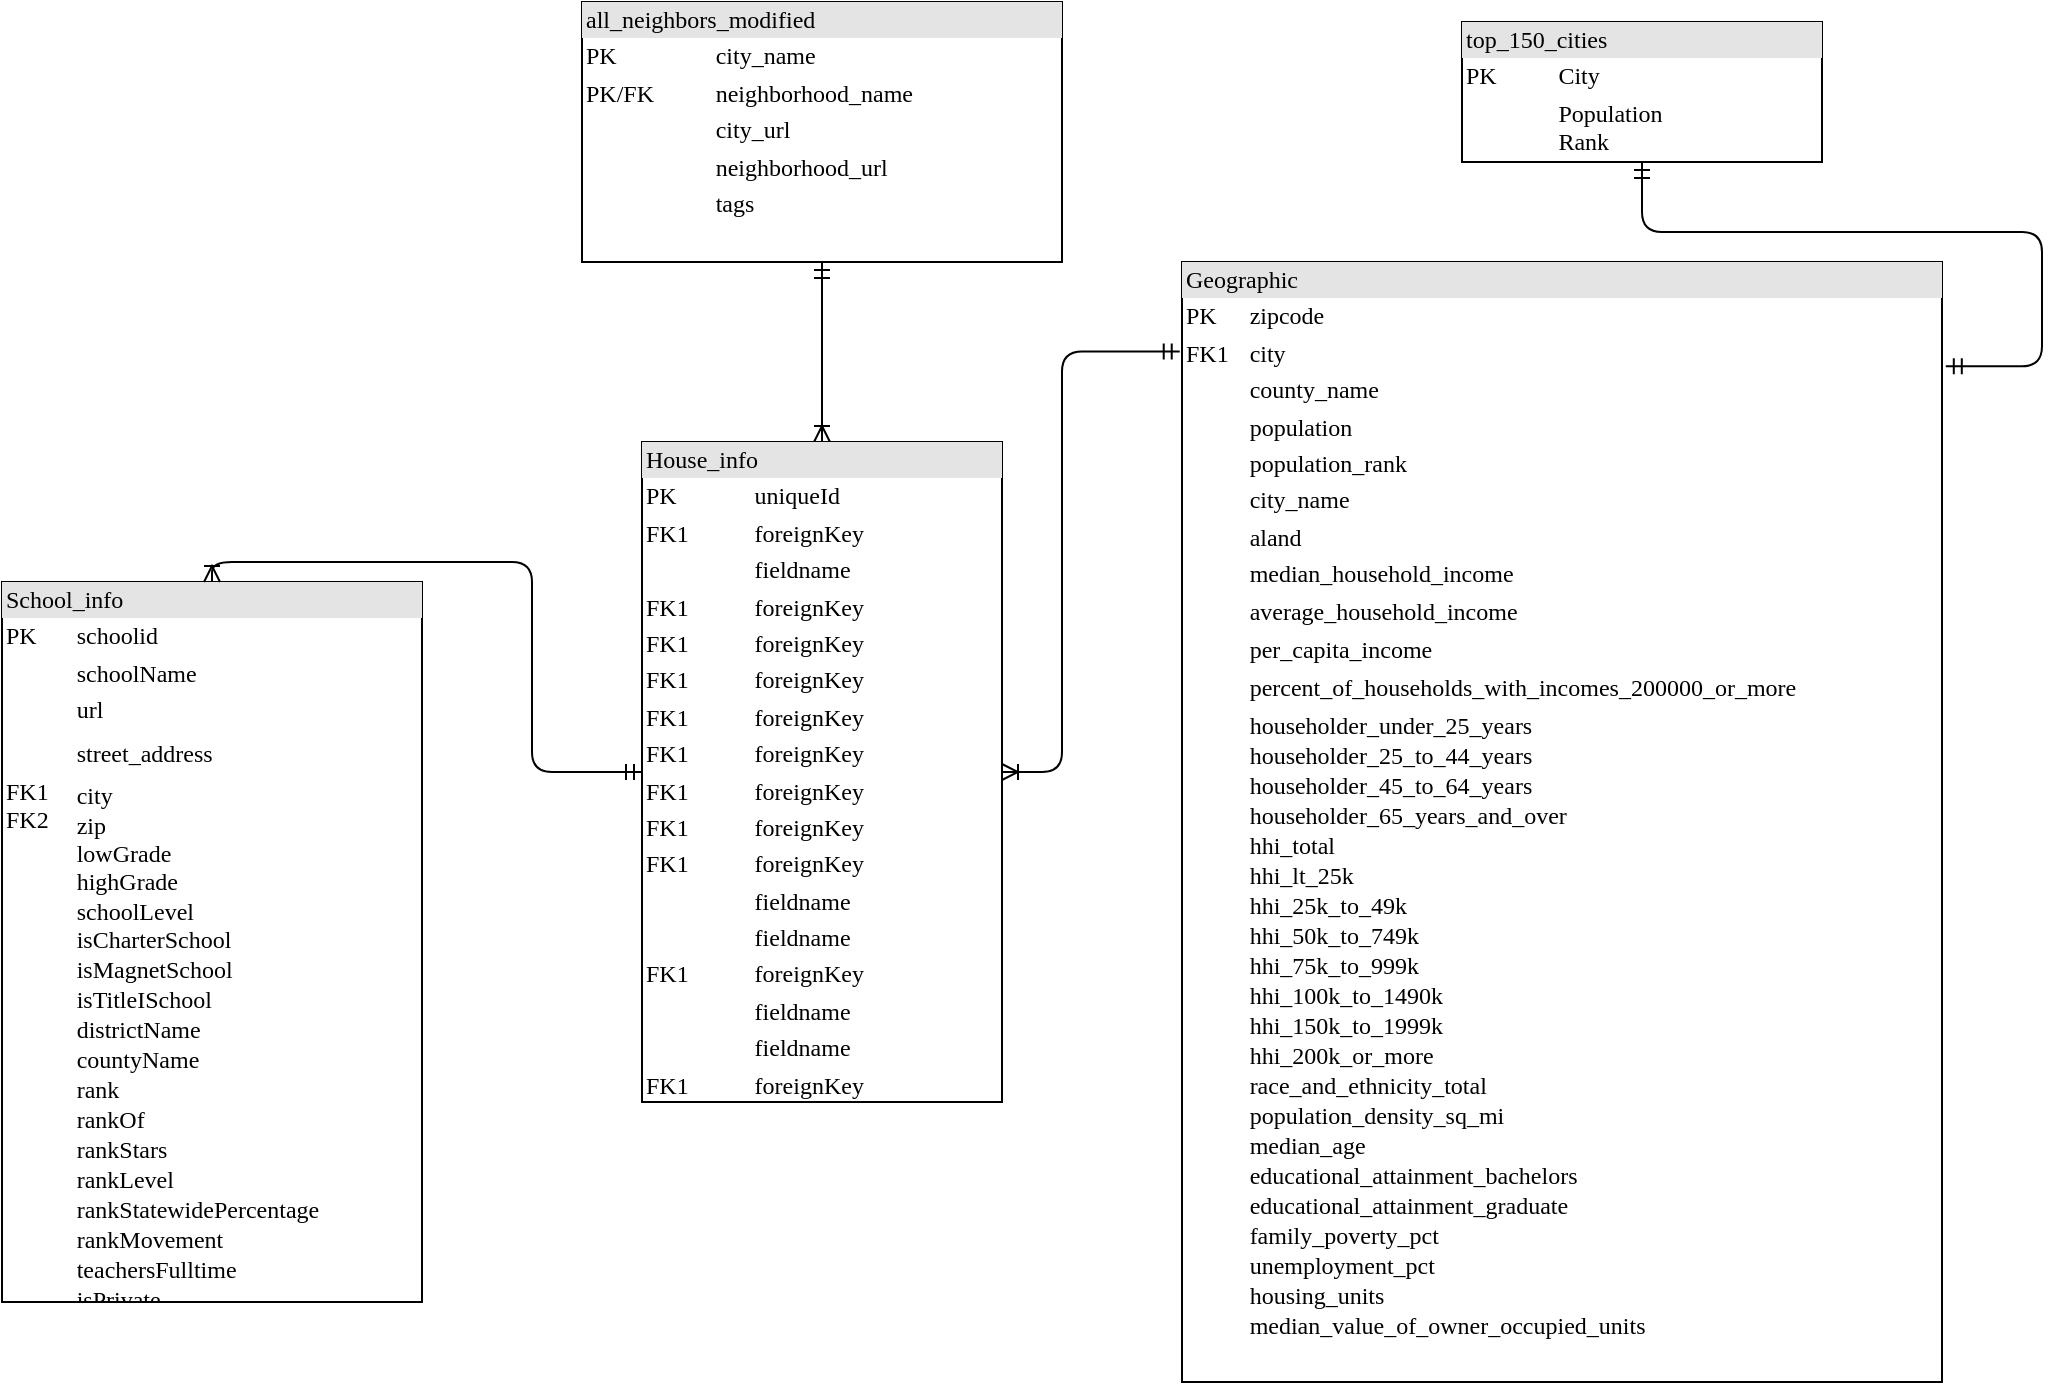 <mxfile version="14.5.8" type="github">
  <diagram name="Page-1" id="2ca16b54-16f6-2749-3443-fa8db7711227">
    <mxGraphModel dx="357" dy="842" grid="1" gridSize="10" guides="1" tooltips="1" connect="1" arrows="1" fold="1" page="1" pageScale="1" pageWidth="1100" pageHeight="850" background="#ffffff" math="0" shadow="0">
      <root>
        <mxCell id="0" />
        <mxCell id="1" parent="0" />
        <mxCell id="2ed32ef02a7f4228-18" style="edgeStyle=orthogonalEdgeStyle;html=1;entryX=0.5;entryY=0;labelBackgroundColor=none;startArrow=ERmandOne;endArrow=ERoneToMany;fontFamily=Verdana;fontSize=12;align=left;" parent="1" source="2ed32ef02a7f4228-2" target="2ed32ef02a7f4228-8" edge="1">
          <mxGeometry relative="1" as="geometry" />
        </mxCell>
        <mxCell id="2ed32ef02a7f4228-20" style="edgeStyle=orthogonalEdgeStyle;html=1;labelBackgroundColor=none;startArrow=ERmandOne;endArrow=ERmandOne;fontFamily=Verdana;fontSize=12;align=left;startFill=0;endFill=0;entryX=1.005;entryY=0.093;entryDx=0;entryDy=0;entryPerimeter=0;" parent="1" source="2ed32ef02a7f4228-11" target="2ed32ef02a7f4228-10" edge="1">
          <mxGeometry relative="1" as="geometry">
            <Array as="points">
              <mxPoint x="920" y="195" />
              <mxPoint x="1120" y="195" />
              <mxPoint x="1120" y="262" />
            </Array>
          </mxGeometry>
        </mxCell>
        <mxCell id="2ed32ef02a7f4228-2" value="&lt;div style=&quot;box-sizing: border-box ; width: 100% ; background: #e4e4e4 ; padding: 2px&quot;&gt;all_neighbors_modified&lt;/div&gt;&lt;table style=&quot;width: 100% ; font-size: 1em&quot; cellpadding=&quot;2&quot; cellspacing=&quot;0&quot;&gt;&lt;tbody&gt;&lt;tr&gt;&lt;td&gt;PK&lt;/td&gt;&lt;td&gt;city_name&lt;/td&gt;&lt;/tr&gt;&lt;tr&gt;&lt;td&gt;PK/FK&lt;/td&gt;&lt;td&gt;neighborhood_name&lt;/td&gt;&lt;/tr&gt;&lt;tr&gt;&lt;td&gt;&lt;/td&gt;&lt;td&gt;city_url&lt;/td&gt;&lt;/tr&gt;&lt;tr&gt;&lt;td&gt;&lt;br&gt;&lt;/td&gt;&lt;td&gt;neighborhood_url&lt;br&gt;&lt;/td&gt;&lt;/tr&gt;&lt;tr&gt;&lt;td&gt;&lt;br&gt;&lt;/td&gt;&lt;td&gt;tags&lt;br&gt;&lt;/td&gt;&lt;/tr&gt;&lt;tr&gt;&lt;td&gt;&lt;br&gt;&lt;/td&gt;&lt;td&gt;&lt;br&gt;&lt;/td&gt;&lt;/tr&gt;&lt;/tbody&gt;&lt;/table&gt;" style="verticalAlign=top;align=left;overflow=fill;html=1;rounded=0;shadow=0;comic=0;labelBackgroundColor=none;strokeWidth=1;fontFamily=Verdana;fontSize=12" parent="1" vertex="1">
          <mxGeometry x="390" y="80" width="240" height="130" as="geometry" />
        </mxCell>
        <mxCell id="2ed32ef02a7f4228-7" value="&lt;div style=&quot;box-sizing: border-box ; width: 100% ; background-color: rgb(228 , 228 , 228) ; padding: 2px&quot;&gt;&lt;font style=&quot;font-size: 12px&quot;&gt;School_info&lt;/font&gt;&lt;/div&gt;&lt;table style=&quot;width: 100%&quot; cellpadding=&quot;2&quot; cellspacing=&quot;0&quot;&gt;&lt;tbody&gt;&lt;tr&gt;&lt;td&gt;&lt;font style=&quot;font-size: 12px&quot;&gt;PK&lt;/font&gt;&lt;/td&gt;&lt;td&gt;&lt;font style=&quot;font-size: 12px&quot;&gt;schoolid&lt;/font&gt;&lt;/td&gt;&lt;/tr&gt;&lt;tr&gt;&lt;td&gt;&lt;font style=&quot;font-size: 12px&quot;&gt;&lt;br&gt;&lt;/font&gt;&lt;/td&gt;&lt;td&gt;&lt;font style=&quot;font-size: 12px&quot;&gt;schoolName&lt;br&gt;&lt;/font&gt;&lt;/td&gt;&lt;/tr&gt;&lt;tr&gt;&lt;td&gt;&lt;/td&gt;&lt;td&gt;&lt;font style=&quot;font-size: 12px&quot;&gt;url&lt;/font&gt;&lt;/td&gt;&lt;/tr&gt;&lt;tr&gt;&lt;td&gt;&lt;font style=&quot;font-size: 12px&quot;&gt;&lt;br&gt;&lt;/font&gt;&lt;/td&gt;&lt;td&gt;&lt;p style=&quot;margin: 0px ; font-stretch: normal ; line-height: normal ; font-family: &amp;#34;helvetica neue&amp;#34;&quot;&gt;&lt;font face=&quot;Verdana&quot; style=&quot;font-size: 12px&quot;&gt;street_address&lt;/font&gt;&lt;/p&gt;&lt;/td&gt;&lt;/tr&gt;&lt;tr&gt;&lt;td&gt;&lt;font style=&quot;font-size: 12px&quot;&gt;FK1&lt;br&gt;FK2&lt;br&gt;&lt;br&gt;&lt;br&gt;&lt;br&gt;&lt;br&gt;&lt;br&gt;&lt;br&gt;&lt;br&gt;&lt;br&gt;&lt;br&gt;&lt;br&gt;&lt;br&gt;&lt;br&gt;&lt;br&gt;&lt;br&gt;&lt;br&gt;&lt;br&gt;&lt;br&gt;&lt;br&gt;&lt;br&gt;&lt;/font&gt;&lt;/td&gt;&lt;td&gt;&lt;font style=&quot;font-size: 12px&quot;&gt;city&lt;br&gt;zip&lt;br&gt;lowGrade&lt;br&gt;highGrade&lt;br&gt;schoolLevel&lt;br&gt;&lt;p style=&quot;margin: 0px ; font-stretch: normal ; line-height: normal&quot;&gt;isCharterSchool&lt;/p&gt;&lt;p style=&quot;margin: 0px ; font-stretch: normal ; line-height: normal&quot;&gt;isMagnetSchool&lt;/p&gt;&lt;p style=&quot;margin: 0px ; font-stretch: normal ; line-height: normal&quot;&gt;isTitleISchool&lt;/p&gt;&lt;p style=&quot;margin: 0px ; font-stretch: normal ; line-height: normal&quot;&gt;districtName&lt;/p&gt;&lt;p style=&quot;margin: 0px ; font-stretch: normal ; line-height: normal&quot;&gt;countyName&lt;/p&gt;&lt;p style=&quot;margin: 0px ; font-stretch: normal ; line-height: normal&quot;&gt;rank&lt;/p&gt;&lt;p style=&quot;margin: 0px ; font-stretch: normal ; line-height: normal&quot;&gt;rankOf&lt;/p&gt;&lt;p style=&quot;margin: 0px ; font-stretch: normal ; line-height: normal&quot;&gt;rankStars&lt;/p&gt;&lt;p style=&quot;margin: 0px ; font-stretch: normal ; line-height: normal&quot;&gt;rankLevel&lt;/p&gt;&lt;p style=&quot;margin: 0px ; font-stretch: normal ; line-height: normal&quot;&gt;rankStatewidePercentage&lt;/p&gt;&lt;p style=&quot;margin: 0px ; font-stretch: normal ; line-height: normal&quot;&gt;rankMovement&lt;/p&gt;&lt;p style=&quot;margin: 0px ; font-stretch: normal ; line-height: normal&quot;&gt;teachersFulltime&lt;/p&gt;&lt;p style=&quot;margin: 0px ; font-stretch: normal ; line-height: normal&quot;&gt;isPrivate&lt;/p&gt;&lt;p style=&quot;margin: 0px ; font-stretch: normal ; line-height: normal&quot;&gt;&lt;br&gt;&lt;/p&gt;&lt;p style=&quot;margin: 0px ; font-stretch: normal ; line-height: normal&quot;&gt;&lt;br&gt;&lt;/p&gt;&lt;/font&gt;&lt;/td&gt;&lt;/tr&gt;&lt;/tbody&gt;&lt;/table&gt;" style="verticalAlign=top;align=left;overflow=fill;html=1;rounded=0;shadow=0;comic=0;labelBackgroundColor=none;strokeWidth=1;fontFamily=Verdana;fontSize=12" parent="1" vertex="1">
          <mxGeometry x="100" y="370" width="210" height="360" as="geometry" />
        </mxCell>
        <mxCell id="2ed32ef02a7f4228-17" style="edgeStyle=orthogonalEdgeStyle;html=1;entryX=0.5;entryY=0;labelBackgroundColor=none;startArrow=ERmandOne;endArrow=ERoneToMany;fontFamily=Verdana;fontSize=12;align=left;" parent="1" source="2ed32ef02a7f4228-8" target="2ed32ef02a7f4228-7" edge="1">
          <mxGeometry relative="1" as="geometry" />
        </mxCell>
        <mxCell id="afN1NmVHiFLyJXuhLZQ1-3" style="edgeStyle=orthogonalEdgeStyle;orthogonalLoop=1;jettySize=auto;html=1;startArrow=ERoneToMany;startFill=0;endArrow=ERmandOne;endFill=0;rounded=1;entryX=-0.003;entryY=0.08;entryDx=0;entryDy=0;entryPerimeter=0;" parent="1" source="2ed32ef02a7f4228-8" target="2ed32ef02a7f4228-10" edge="1">
          <mxGeometry relative="1" as="geometry">
            <mxPoint x="690" y="250" as="targetPoint" />
            <Array as="points">
              <mxPoint x="630" y="465" />
              <mxPoint x="630" y="255" />
            </Array>
          </mxGeometry>
        </mxCell>
        <mxCell id="2ed32ef02a7f4228-8" value="&lt;div style=&quot;box-sizing: border-box ; width: 100% ; background: #e4e4e4 ; padding: 2px&quot;&gt;House_info&lt;/div&gt;&lt;table style=&quot;width: 100% ; font-size: 1em&quot; cellpadding=&quot;2&quot; cellspacing=&quot;0&quot;&gt;&lt;tbody&gt;&lt;tr&gt;&lt;td&gt;PK&lt;/td&gt;&lt;td&gt;uniqueId&lt;/td&gt;&lt;/tr&gt;&lt;tr&gt;&lt;td&gt;FK1&lt;/td&gt;&lt;td&gt;foreignKey&lt;/td&gt;&lt;/tr&gt;&lt;tr&gt;&lt;td&gt;&lt;/td&gt;&lt;td&gt;fieldname&lt;/td&gt;&lt;/tr&gt;&lt;tr&gt;&lt;td&gt;FK1&lt;br&gt;&lt;/td&gt;&lt;td&gt;foreignKey&lt;br&gt;&lt;/td&gt;&lt;/tr&gt;&lt;tr&gt;&lt;td&gt;FK1&lt;br&gt;&lt;/td&gt;&lt;td&gt;foreignKey&lt;br&gt;&lt;/td&gt;&lt;/tr&gt;&lt;tr&gt;&lt;td&gt;FK1&lt;br&gt;&lt;/td&gt;&lt;td&gt;foreignKey&lt;br&gt;&lt;/td&gt;&lt;/tr&gt;&lt;tr&gt;&lt;td&gt;FK1&lt;br&gt;&lt;/td&gt;&lt;td&gt;foreignKey&lt;br&gt;&lt;/td&gt;&lt;/tr&gt;&lt;tr&gt;&lt;td&gt;FK1&lt;br&gt;&lt;/td&gt;&lt;td&gt;foreignKey&lt;br&gt;&lt;/td&gt;&lt;/tr&gt;&lt;tr&gt;&lt;td&gt;FK1&lt;br&gt;&lt;/td&gt;&lt;td&gt;foreignKey&lt;br&gt;&lt;/td&gt;&lt;/tr&gt;&lt;tr&gt;&lt;td&gt;FK1&lt;br&gt;&lt;/td&gt;&lt;td&gt;foreignKey&lt;br&gt;&lt;/td&gt;&lt;/tr&gt;&lt;tr&gt;&lt;td&gt;FK1&lt;br&gt;&lt;/td&gt;&lt;td&gt;foreignKey&lt;br&gt;&lt;/td&gt;&lt;/tr&gt;&lt;tr&gt;&lt;td&gt;&lt;br&gt;&lt;/td&gt;&lt;td&gt;fieldname&lt;br&gt;&lt;/td&gt;&lt;/tr&gt;&lt;tr&gt;&lt;td&gt;&lt;br&gt;&lt;/td&gt;&lt;td&gt;fieldname&lt;br&gt;&lt;/td&gt;&lt;/tr&gt;&lt;tr&gt;&lt;td&gt;FK1&lt;br&gt;&lt;/td&gt;&lt;td&gt;foreignKey&lt;br&gt;&lt;/td&gt;&lt;/tr&gt;&lt;tr&gt;&lt;td&gt;&lt;br&gt;&lt;/td&gt;&lt;td&gt;fieldname&lt;br&gt;&lt;/td&gt;&lt;/tr&gt;&lt;tr&gt;&lt;td&gt;&lt;br&gt;&lt;/td&gt;&lt;td&gt;fieldname&lt;br&gt;&lt;/td&gt;&lt;/tr&gt;&lt;tr&gt;&lt;td&gt;FK1&lt;br&gt;&lt;/td&gt;&lt;td&gt;foreignKey&lt;br&gt;&lt;/td&gt;&lt;/tr&gt;&lt;/tbody&gt;&lt;/table&gt;" style="verticalAlign=top;align=left;overflow=fill;html=1;rounded=0;shadow=0;comic=0;labelBackgroundColor=none;strokeWidth=1;fontFamily=Verdana;fontSize=12" parent="1" vertex="1">
          <mxGeometry x="420" y="300" width="180" height="330" as="geometry" />
        </mxCell>
        <mxCell id="2ed32ef02a7f4228-10" value="&lt;div style=&quot;box-sizing: border-box ; width: 100% ; background: #e4e4e4 ; padding: 2px&quot;&gt;Geographic&lt;/div&gt;&lt;table style=&quot;width: 100%&quot; cellpadding=&quot;2&quot; cellspacing=&quot;0&quot;&gt;&lt;tbody&gt;&lt;tr&gt;&lt;td&gt;PK&lt;/td&gt;&lt;td&gt;zipcode&lt;/td&gt;&lt;/tr&gt;&lt;tr&gt;&lt;td&gt;FK1&lt;/td&gt;&lt;td&gt;city&lt;/td&gt;&lt;/tr&gt;&lt;tr&gt;&lt;td&gt;&lt;/td&gt;&lt;td&gt;county_name&lt;br&gt;&lt;/td&gt;&lt;/tr&gt;&lt;tr&gt;&lt;td&gt;&lt;br&gt;&lt;/td&gt;&lt;td&gt;population&lt;/td&gt;&lt;/tr&gt;&lt;tr&gt;&lt;td&gt;&lt;br&gt;&lt;/td&gt;&lt;td&gt;population_rank&lt;br&gt;&lt;/td&gt;&lt;/tr&gt;&lt;tr&gt;&lt;td&gt;&lt;br&gt;&lt;/td&gt;&lt;td&gt;city_name&lt;/td&gt;&lt;/tr&gt;&lt;tr&gt;&lt;td&gt;&lt;br&gt;&lt;/td&gt;&lt;td&gt;aland&lt;/td&gt;&lt;/tr&gt;&lt;tr&gt;&lt;td&gt;&lt;br&gt;&lt;/td&gt;&lt;td&gt;&lt;p style=&quot;margin: 0px ; font-stretch: normal ; line-height: normal&quot;&gt;&lt;font style=&quot;font-size: 12px&quot;&gt;median_household_income&lt;/font&gt;&lt;/p&gt;&lt;/td&gt;&lt;/tr&gt;&lt;tr&gt;&lt;td&gt;&lt;br&gt;&lt;/td&gt;&lt;td&gt;&lt;p style=&quot;margin: 0px ; font-stretch: normal ; line-height: normal&quot;&gt;&lt;font style=&quot;font-size: 12px&quot;&gt;average_household_income&lt;/font&gt;&lt;/p&gt;&lt;/td&gt;&lt;/tr&gt;&lt;tr&gt;&lt;td&gt;&lt;br&gt;&lt;/td&gt;&lt;td&gt;&lt;p style=&quot;margin: 0px&quot;&gt;&lt;font color=&quot;#000000&quot; style=&quot;font-stretch: normal ; line-height: normal ; font-size: 12px&quot;&gt;per_capita_income&lt;/font&gt;&lt;/p&gt;&lt;/td&gt;&lt;/tr&gt;&lt;tr&gt;&lt;td&gt;&lt;font style=&quot;font-size: 12px&quot;&gt;&lt;br&gt;&lt;/font&gt;&lt;/td&gt;&lt;td&gt;&lt;p style=&quot;margin: 0px&quot;&gt;&lt;font color=&quot;#000000&quot; style=&quot;font-stretch: normal ; line-height: normal ; font-size: 12px&quot;&gt;percent_of_households_with_incomes_200000_or_more&lt;/font&gt;&lt;/p&gt;&lt;/td&gt;&lt;/tr&gt;&lt;tr&gt;&lt;td&gt;&lt;font style=&quot;font-size: 12px&quot;&gt;&lt;br&gt;&lt;/font&gt;&lt;/td&gt;&lt;td&gt;&lt;p style=&quot;margin: 0px ; font-stretch: normal ; line-height: normal&quot;&gt;&lt;font style=&quot;font-size: 12px&quot;&gt;householder_under_25_years&lt;/font&gt;&lt;/p&gt;&lt;p style=&quot;margin: 0px ; font-stretch: normal ; line-height: normal&quot;&gt;&lt;font style=&quot;font-size: 12px&quot;&gt;householder_25_to_44_years&lt;/font&gt;&lt;/p&gt;&lt;p style=&quot;margin: 0px&quot;&gt;&lt;font color=&quot;#000000&quot; style=&quot;font-stretch: normal ; line-height: normal ; font-size: 12px&quot;&gt;householder_45_to_64_years&lt;/font&gt;&lt;/p&gt;&lt;p style=&quot;margin: 0px&quot;&gt;&lt;font color=&quot;#000000&quot; style=&quot;font-stretch: normal ; line-height: normal ; font-size: 12px&quot;&gt;&lt;/font&gt;&lt;/p&gt;&lt;p style=&quot;margin: 0px&quot;&gt;&lt;font color=&quot;#000000&quot; style=&quot;font-stretch: normal ; line-height: normal ; font-size: 12px&quot;&gt;householder_65_years_and_over&lt;/font&gt;&lt;/p&gt;&lt;p style=&quot;margin: 0px&quot;&gt;&lt;font color=&quot;#000000&quot; style=&quot;font-stretch: normal ; line-height: normal ; font-size: 12px&quot;&gt;&lt;/font&gt;&lt;/p&gt;&lt;p style=&quot;margin: 0px&quot;&gt;&lt;font color=&quot;#000000&quot; style=&quot;font-stretch: normal ; line-height: normal ; font-size: 12px&quot;&gt;hhi_total&lt;/font&gt;&lt;/p&gt;&lt;p style=&quot;margin: 0px&quot;&gt;&lt;font color=&quot;#000000&quot; style=&quot;font-stretch: normal ; line-height: normal ; font-size: 12px&quot;&gt;&lt;/font&gt;&lt;/p&gt;&lt;p style=&quot;margin: 0px&quot;&gt;&lt;font color=&quot;#000000&quot; style=&quot;font-stretch: normal ; line-height: normal ; font-size: 12px&quot;&gt;hhi_lt_25k&lt;/font&gt;&lt;/p&gt;&lt;p style=&quot;margin: 0px&quot;&gt;&lt;font color=&quot;#000000&quot; style=&quot;font-stretch: normal ; line-height: normal ; font-size: 12px&quot;&gt;&lt;/font&gt;&lt;/p&gt;&lt;p style=&quot;margin: 0px&quot;&gt;&lt;font color=&quot;#000000&quot; style=&quot;font-stretch: normal ; line-height: normal ; font-size: 12px&quot;&gt;hhi_25k_to_49k&lt;/font&gt;&lt;/p&gt;&lt;p style=&quot;margin: 0px&quot;&gt;&lt;font color=&quot;#000000&quot; style=&quot;font-stretch: normal ; line-height: normal ; font-size: 12px&quot;&gt;&lt;/font&gt;&lt;/p&gt;&lt;p style=&quot;margin: 0px&quot;&gt;&lt;font color=&quot;#000000&quot; style=&quot;font-stretch: normal ; line-height: normal ; font-size: 12px&quot;&gt;hhi_50k_to_749k&lt;/font&gt;&lt;/p&gt;&lt;p style=&quot;margin: 0px&quot;&gt;&lt;font color=&quot;#000000&quot; style=&quot;font-stretch: normal ; line-height: normal ; font-size: 12px&quot;&gt;&lt;/font&gt;&lt;/p&gt;&lt;p style=&quot;margin: 0px&quot;&gt;&lt;font color=&quot;#000000&quot; style=&quot;font-stretch: normal ; line-height: normal ; font-size: 12px&quot;&gt;hhi_75k_to_999k&lt;/font&gt;&lt;/p&gt;&lt;p style=&quot;margin: 0px&quot;&gt;&lt;font color=&quot;#000000&quot; style=&quot;font-stretch: normal ; line-height: normal ; font-size: 12px&quot;&gt;&lt;/font&gt;&lt;/p&gt;&lt;p style=&quot;margin: 0px&quot;&gt;&lt;font color=&quot;#000000&quot; style=&quot;font-stretch: normal ; line-height: normal ; font-size: 12px&quot;&gt;hhi_100k_to_1490k&lt;/font&gt;&lt;/p&gt;&lt;p style=&quot;margin: 0px&quot;&gt;&lt;font color=&quot;#000000&quot; style=&quot;font-stretch: normal ; line-height: normal ; font-size: 12px&quot;&gt;&lt;/font&gt;&lt;/p&gt;&lt;p style=&quot;margin: 0px&quot;&gt;&lt;font color=&quot;#000000&quot; style=&quot;font-stretch: normal ; line-height: normal ; font-size: 12px&quot;&gt;hhi_150k_to_1999k&lt;/font&gt;&lt;/p&gt;&lt;p style=&quot;margin: 0px&quot;&gt;&lt;font color=&quot;#000000&quot; style=&quot;font-stretch: normal ; line-height: normal ; font-size: 12px&quot;&gt;&lt;/font&gt;&lt;/p&gt;&lt;p style=&quot;margin: 0px&quot;&gt;&lt;font color=&quot;#000000&quot; style=&quot;font-stretch: normal ; line-height: normal ; font-size: 12px&quot;&gt;hhi_200k_or_more&lt;/font&gt;&lt;/p&gt;&lt;p style=&quot;margin: 0px&quot;&gt;&lt;font color=&quot;#000000&quot; style=&quot;font-stretch: normal ; line-height: normal ; font-size: 12px&quot;&gt;&lt;/font&gt;&lt;/p&gt;&lt;p style=&quot;margin: 0px&quot;&gt;&lt;font color=&quot;#000000&quot; style=&quot;font-stretch: normal ; line-height: normal ; font-size: 12px&quot;&gt;race_and_ethnicity_total&lt;/font&gt;&lt;/p&gt;&lt;p style=&quot;margin: 0px&quot;&gt;&lt;font color=&quot;#000000&quot; style=&quot;font-stretch: normal ; line-height: normal ; font-size: 12px&quot;&gt;&lt;/font&gt;&lt;/p&gt;&lt;p style=&quot;margin: 0px&quot;&gt;&lt;font color=&quot;#000000&quot; style=&quot;font-stretch: normal ; line-height: normal ; font-size: 12px&quot;&gt;population_density_sq_mi&lt;/font&gt;&lt;/p&gt;&lt;p style=&quot;margin: 0px&quot;&gt;&lt;font color=&quot;#000000&quot; style=&quot;font-stretch: normal ; line-height: normal ; font-size: 12px&quot;&gt;&lt;/font&gt;&lt;/p&gt;&lt;p style=&quot;margin: 0px&quot;&gt;&lt;font color=&quot;#000000&quot; style=&quot;font-stretch: normal ; line-height: normal ; font-size: 12px&quot;&gt;median_age&lt;/font&gt;&lt;/p&gt;&lt;p style=&quot;margin: 0px&quot;&gt;&lt;font color=&quot;#000000&quot; style=&quot;font-stretch: normal ; line-height: normal ; font-size: 12px&quot;&gt;&lt;/font&gt;&lt;/p&gt;&lt;p style=&quot;margin: 0px&quot;&gt;&lt;font color=&quot;#000000&quot; style=&quot;font-stretch: normal ; line-height: normal ; font-size: 12px&quot;&gt;educational_attainment_bachelors&lt;/font&gt;&lt;/p&gt;&lt;p style=&quot;margin: 0px&quot;&gt;&lt;font color=&quot;#000000&quot; style=&quot;font-stretch: normal ; line-height: normal ; font-size: 12px&quot;&gt;&lt;/font&gt;&lt;/p&gt;&lt;p style=&quot;margin: 0px&quot;&gt;&lt;font color=&quot;#000000&quot; style=&quot;font-stretch: normal ; line-height: normal ; font-size: 12px&quot;&gt;educational_attainment_graduate&lt;/font&gt;&lt;/p&gt;&lt;p style=&quot;margin: 0px&quot;&gt;&lt;font color=&quot;#000000&quot; style=&quot;font-stretch: normal ; line-height: normal ; font-size: 12px&quot;&gt;&lt;/font&gt;&lt;/p&gt;&lt;p style=&quot;margin: 0px&quot;&gt;&lt;font color=&quot;#000000&quot; style=&quot;font-stretch: normal ; line-height: normal ; font-size: 12px&quot;&gt;family_poverty_pct&lt;/font&gt;&lt;/p&gt;&lt;p style=&quot;margin: 0px&quot;&gt;&lt;font color=&quot;#000000&quot; style=&quot;font-stretch: normal ; line-height: normal ; font-size: 12px&quot;&gt;&lt;/font&gt;&lt;/p&gt;&lt;p style=&quot;margin: 0px&quot;&gt;&lt;font color=&quot;#000000&quot; style=&quot;font-stretch: normal ; line-height: normal ; font-size: 12px&quot;&gt;unemployment_pct&lt;/font&gt;&lt;/p&gt;&lt;p style=&quot;margin: 0px&quot;&gt;&lt;font color=&quot;#000000&quot; style=&quot;font-stretch: normal ; line-height: normal ; font-size: 12px&quot;&gt;&lt;/font&gt;&lt;/p&gt;&lt;p style=&quot;margin: 0px&quot;&gt;&lt;font color=&quot;#000000&quot; style=&quot;font-stretch: normal ; line-height: normal ; font-size: 12px&quot;&gt;housing_units&lt;/font&gt;&lt;/p&gt;&lt;p style=&quot;margin: 0px&quot;&gt;&lt;font color=&quot;#000000&quot; style=&quot;font-stretch: normal ; line-height: normal ; font-size: 12px&quot;&gt;&lt;/font&gt;&lt;/p&gt;&lt;p style=&quot;margin: 0px&quot;&gt;&lt;font color=&quot;#000000&quot; style=&quot;font-stretch: normal ; line-height: normal ; font-size: 12px&quot;&gt;median_value_of_owner_occupied_units&lt;/font&gt;&lt;/p&gt;&lt;/td&gt;&lt;/tr&gt;&lt;/tbody&gt;&lt;/table&gt;" style="verticalAlign=top;align=left;overflow=fill;html=1;rounded=0;shadow=0;comic=0;labelBackgroundColor=none;strokeWidth=1;fontFamily=Verdana;fontSize=12" parent="1" vertex="1">
          <mxGeometry x="690" y="210" width="380" height="560" as="geometry" />
        </mxCell>
        <mxCell id="2ed32ef02a7f4228-11" value="&lt;div style=&quot;box-sizing: border-box ; width: 100% ; background: #e4e4e4 ; padding: 2px&quot;&gt;top_150_cities&lt;/div&gt;&lt;table style=&quot;width: 100% ; font-size: 1em&quot; cellpadding=&quot;2&quot; cellspacing=&quot;0&quot;&gt;&lt;tbody&gt;&lt;tr&gt;&lt;td&gt;PK&lt;/td&gt;&lt;td&gt;City&lt;br&gt;&lt;/td&gt;&lt;/tr&gt;&lt;tr&gt;&lt;td&gt;&lt;br&gt;&lt;/td&gt;&lt;td&gt;Population&lt;br&gt;Rank&lt;/td&gt;&lt;/tr&gt;&lt;/tbody&gt;&lt;/table&gt;" style="verticalAlign=top;align=left;overflow=fill;html=1;rounded=0;shadow=0;comic=0;labelBackgroundColor=none;strokeWidth=1;fontFamily=Verdana;fontSize=12" parent="1" vertex="1">
          <mxGeometry x="830" y="90" width="180" height="70" as="geometry" />
        </mxCell>
      </root>
    </mxGraphModel>
  </diagram>
</mxfile>
